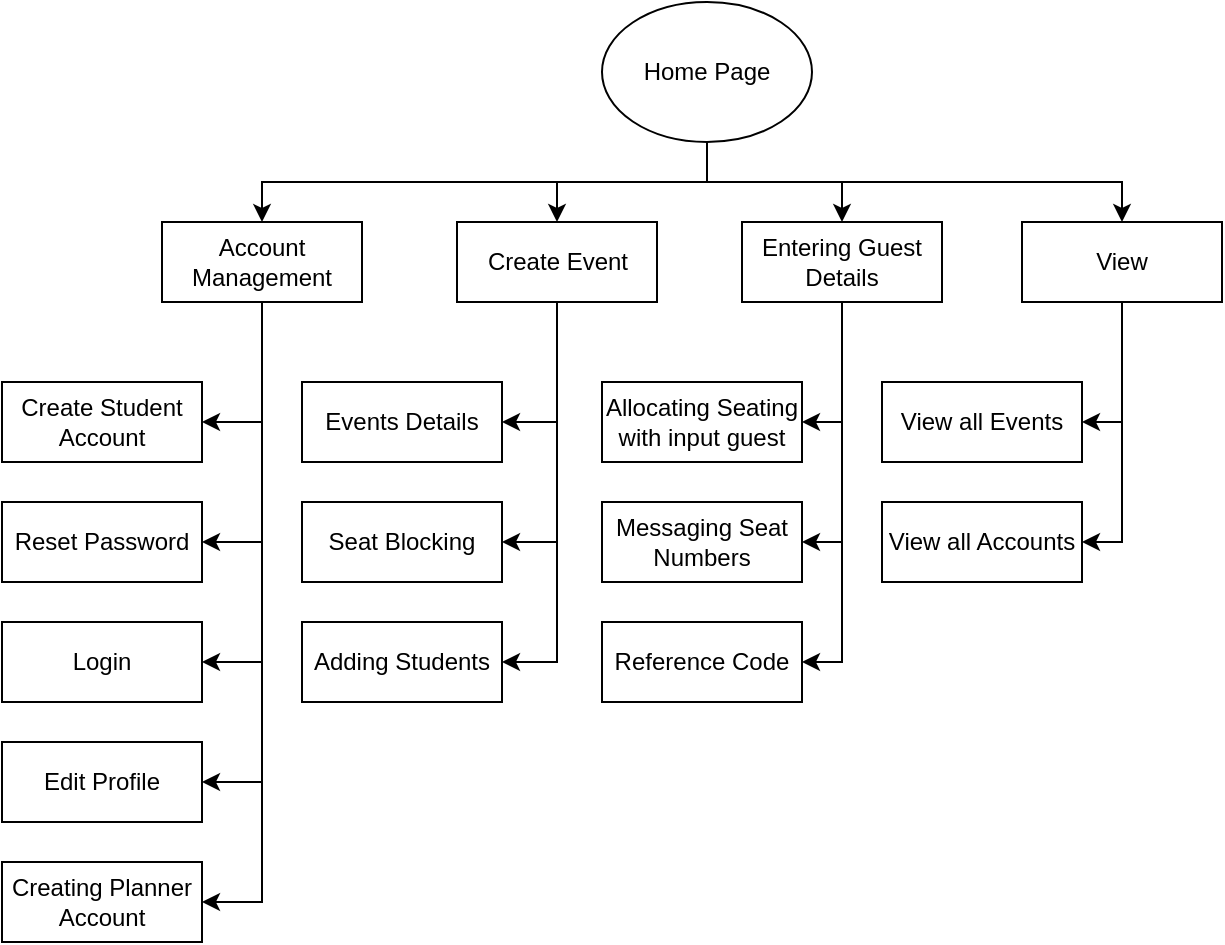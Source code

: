 <mxfile version="13.4.4" type="device"><diagram id="Z3fx-E389w5QU_1WTtYw" name="Page-1"><mxGraphModel dx="1209" dy="632" grid="1" gridSize="10" guides="1" tooltips="1" connect="1" arrows="1" fold="1" page="1" pageScale="1" pageWidth="850" pageHeight="1100" math="0" shadow="0"><root><mxCell id="0"/><mxCell id="1" parent="0"/><mxCell id="d5Bh62CrB6LrjUKkBQzR-26" style="edgeStyle=orthogonalEdgeStyle;rounded=0;orthogonalLoop=1;jettySize=auto;html=1;entryX=0.5;entryY=0;entryDx=0;entryDy=0;" edge="1" parent="1" source="d5Bh62CrB6LrjUKkBQzR-1" target="d5Bh62CrB6LrjUKkBQzR-3"><mxGeometry relative="1" as="geometry"/></mxCell><mxCell id="d5Bh62CrB6LrjUKkBQzR-29" style="edgeStyle=orthogonalEdgeStyle;rounded=0;orthogonalLoop=1;jettySize=auto;html=1;entryX=0.5;entryY=0;entryDx=0;entryDy=0;" edge="1" parent="1" source="d5Bh62CrB6LrjUKkBQzR-1" target="d5Bh62CrB6LrjUKkBQzR-2"><mxGeometry relative="1" as="geometry"><Array as="points"><mxPoint x="503" y="140"/><mxPoint x="280" y="140"/></Array></mxGeometry></mxCell><mxCell id="d5Bh62CrB6LrjUKkBQzR-38" style="edgeStyle=orthogonalEdgeStyle;rounded=0;orthogonalLoop=1;jettySize=auto;html=1;" edge="1" parent="1" source="d5Bh62CrB6LrjUKkBQzR-1" target="d5Bh62CrB6LrjUKkBQzR-32"><mxGeometry relative="1" as="geometry"><Array as="points"><mxPoint x="503" y="140"/><mxPoint x="710" y="140"/></Array></mxGeometry></mxCell><mxCell id="d5Bh62CrB6LrjUKkBQzR-39" style="edgeStyle=orthogonalEdgeStyle;rounded=0;orthogonalLoop=1;jettySize=auto;html=1;entryX=0.5;entryY=0;entryDx=0;entryDy=0;" edge="1" parent="1" source="d5Bh62CrB6LrjUKkBQzR-1" target="d5Bh62CrB6LrjUKkBQzR-4"><mxGeometry relative="1" as="geometry"/></mxCell><mxCell id="d5Bh62CrB6LrjUKkBQzR-1" value="Home Page" style="ellipse;whiteSpace=wrap;html=1;" vertex="1" parent="1"><mxGeometry x="450" y="50" width="105" height="70" as="geometry"/></mxCell><mxCell id="d5Bh62CrB6LrjUKkBQzR-10" style="edgeStyle=orthogonalEdgeStyle;rounded=0;orthogonalLoop=1;jettySize=auto;html=1;entryX=1;entryY=0.5;entryDx=0;entryDy=0;" edge="1" parent="1" source="d5Bh62CrB6LrjUKkBQzR-2" target="d5Bh62CrB6LrjUKkBQzR-8"><mxGeometry relative="1" as="geometry"/></mxCell><mxCell id="d5Bh62CrB6LrjUKkBQzR-11" style="edgeStyle=orthogonalEdgeStyle;rounded=0;orthogonalLoop=1;jettySize=auto;html=1;entryX=1;entryY=0.5;entryDx=0;entryDy=0;" edge="1" parent="1" source="d5Bh62CrB6LrjUKkBQzR-2" target="d5Bh62CrB6LrjUKkBQzR-7"><mxGeometry relative="1" as="geometry"/></mxCell><mxCell id="d5Bh62CrB6LrjUKkBQzR-12" style="edgeStyle=orthogonalEdgeStyle;rounded=0;orthogonalLoop=1;jettySize=auto;html=1;entryX=1;entryY=0.5;entryDx=0;entryDy=0;" edge="1" parent="1" source="d5Bh62CrB6LrjUKkBQzR-2" target="d5Bh62CrB6LrjUKkBQzR-6"><mxGeometry relative="1" as="geometry"/></mxCell><mxCell id="d5Bh62CrB6LrjUKkBQzR-13" style="edgeStyle=orthogonalEdgeStyle;rounded=0;orthogonalLoop=1;jettySize=auto;html=1;entryX=1;entryY=0.5;entryDx=0;entryDy=0;" edge="1" parent="1" source="d5Bh62CrB6LrjUKkBQzR-2" target="d5Bh62CrB6LrjUKkBQzR-9"><mxGeometry relative="1" as="geometry"/></mxCell><mxCell id="d5Bh62CrB6LrjUKkBQzR-35" style="edgeStyle=orthogonalEdgeStyle;rounded=0;orthogonalLoop=1;jettySize=auto;html=1;entryX=1;entryY=0.5;entryDx=0;entryDy=0;" edge="1" parent="1" source="d5Bh62CrB6LrjUKkBQzR-2" target="d5Bh62CrB6LrjUKkBQzR-31"><mxGeometry relative="1" as="geometry"/></mxCell><mxCell id="d5Bh62CrB6LrjUKkBQzR-2" value="Account Management" style="rounded=0;whiteSpace=wrap;html=1;" vertex="1" parent="1"><mxGeometry x="230" y="160" width="100" height="40" as="geometry"/></mxCell><mxCell id="d5Bh62CrB6LrjUKkBQzR-17" style="edgeStyle=orthogonalEdgeStyle;rounded=0;orthogonalLoop=1;jettySize=auto;html=1;entryX=1;entryY=0.5;entryDx=0;entryDy=0;" edge="1" parent="1" source="d5Bh62CrB6LrjUKkBQzR-3" target="d5Bh62CrB6LrjUKkBQzR-14"><mxGeometry relative="1" as="geometry"/></mxCell><mxCell id="d5Bh62CrB6LrjUKkBQzR-18" style="edgeStyle=orthogonalEdgeStyle;rounded=0;orthogonalLoop=1;jettySize=auto;html=1;entryX=1;entryY=0.5;entryDx=0;entryDy=0;" edge="1" parent="1" source="d5Bh62CrB6LrjUKkBQzR-3" target="d5Bh62CrB6LrjUKkBQzR-16"><mxGeometry relative="1" as="geometry"/></mxCell><mxCell id="d5Bh62CrB6LrjUKkBQzR-19" style="edgeStyle=orthogonalEdgeStyle;rounded=0;orthogonalLoop=1;jettySize=auto;html=1;entryX=1;entryY=0.5;entryDx=0;entryDy=0;" edge="1" parent="1" source="d5Bh62CrB6LrjUKkBQzR-3" target="d5Bh62CrB6LrjUKkBQzR-15"><mxGeometry relative="1" as="geometry"/></mxCell><mxCell id="d5Bh62CrB6LrjUKkBQzR-3" value="Create Event" style="rounded=0;whiteSpace=wrap;html=1;" vertex="1" parent="1"><mxGeometry x="377.5" y="160" width="100" height="40" as="geometry"/></mxCell><mxCell id="d5Bh62CrB6LrjUKkBQzR-23" style="edgeStyle=orthogonalEdgeStyle;rounded=0;orthogonalLoop=1;jettySize=auto;html=1;entryX=1;entryY=0.5;entryDx=0;entryDy=0;" edge="1" parent="1" source="d5Bh62CrB6LrjUKkBQzR-4" target="d5Bh62CrB6LrjUKkBQzR-20"><mxGeometry relative="1" as="geometry"/></mxCell><mxCell id="d5Bh62CrB6LrjUKkBQzR-24" style="edgeStyle=orthogonalEdgeStyle;rounded=0;orthogonalLoop=1;jettySize=auto;html=1;entryX=1;entryY=0.5;entryDx=0;entryDy=0;" edge="1" parent="1" source="d5Bh62CrB6LrjUKkBQzR-4" target="d5Bh62CrB6LrjUKkBQzR-21"><mxGeometry relative="1" as="geometry"/></mxCell><mxCell id="d5Bh62CrB6LrjUKkBQzR-25" style="edgeStyle=orthogonalEdgeStyle;rounded=0;orthogonalLoop=1;jettySize=auto;html=1;entryX=1;entryY=0.5;entryDx=0;entryDy=0;" edge="1" parent="1" source="d5Bh62CrB6LrjUKkBQzR-4" target="d5Bh62CrB6LrjUKkBQzR-22"><mxGeometry relative="1" as="geometry"/></mxCell><mxCell id="d5Bh62CrB6LrjUKkBQzR-4" value="Entering Guest Details" style="rounded=0;whiteSpace=wrap;html=1;" vertex="1" parent="1"><mxGeometry x="520" y="160" width="100" height="40" as="geometry"/></mxCell><mxCell id="d5Bh62CrB6LrjUKkBQzR-6" value="Login" style="rounded=0;whiteSpace=wrap;html=1;" vertex="1" parent="1"><mxGeometry x="150" y="360" width="100" height="40" as="geometry"/></mxCell><mxCell id="d5Bh62CrB6LrjUKkBQzR-7" value="Reset Password" style="rounded=0;whiteSpace=wrap;html=1;" vertex="1" parent="1"><mxGeometry x="150" y="300" width="100" height="40" as="geometry"/></mxCell><mxCell id="d5Bh62CrB6LrjUKkBQzR-8" value="Create Student Account" style="rounded=0;whiteSpace=wrap;html=1;" vertex="1" parent="1"><mxGeometry x="150" y="240" width="100" height="40" as="geometry"/></mxCell><mxCell id="d5Bh62CrB6LrjUKkBQzR-9" value="Edit Profile" style="rounded=0;whiteSpace=wrap;html=1;" vertex="1" parent="1"><mxGeometry x="150" y="420" width="100" height="40" as="geometry"/></mxCell><mxCell id="d5Bh62CrB6LrjUKkBQzR-14" value="Events Details" style="rounded=0;whiteSpace=wrap;html=1;" vertex="1" parent="1"><mxGeometry x="300" y="240" width="100" height="40" as="geometry"/></mxCell><mxCell id="d5Bh62CrB6LrjUKkBQzR-15" value="Adding Students" style="rounded=0;whiteSpace=wrap;html=1;" vertex="1" parent="1"><mxGeometry x="300" y="360" width="100" height="40" as="geometry"/></mxCell><mxCell id="d5Bh62CrB6LrjUKkBQzR-16" value="Seat Blocking" style="rounded=0;whiteSpace=wrap;html=1;" vertex="1" parent="1"><mxGeometry x="300" y="300" width="100" height="40" as="geometry"/></mxCell><mxCell id="d5Bh62CrB6LrjUKkBQzR-20" value="Allocating Seating with input guest" style="rounded=0;whiteSpace=wrap;html=1;" vertex="1" parent="1"><mxGeometry x="450" y="240" width="100" height="40" as="geometry"/></mxCell><mxCell id="d5Bh62CrB6LrjUKkBQzR-21" value="Messaging Seat Numbers" style="rounded=0;whiteSpace=wrap;html=1;" vertex="1" parent="1"><mxGeometry x="450" y="300" width="100" height="40" as="geometry"/></mxCell><mxCell id="d5Bh62CrB6LrjUKkBQzR-22" value="Reference Code" style="rounded=0;whiteSpace=wrap;html=1;" vertex="1" parent="1"><mxGeometry x="450" y="360" width="100" height="40" as="geometry"/></mxCell><mxCell id="d5Bh62CrB6LrjUKkBQzR-31" value="Creating Planner Account" style="rounded=0;whiteSpace=wrap;html=1;" vertex="1" parent="1"><mxGeometry x="150" y="480" width="100" height="40" as="geometry"/></mxCell><mxCell id="d5Bh62CrB6LrjUKkBQzR-36" style="edgeStyle=orthogonalEdgeStyle;rounded=0;orthogonalLoop=1;jettySize=auto;html=1;entryX=1;entryY=0.5;entryDx=0;entryDy=0;" edge="1" parent="1" source="d5Bh62CrB6LrjUKkBQzR-32" target="d5Bh62CrB6LrjUKkBQzR-33"><mxGeometry relative="1" as="geometry"/></mxCell><mxCell id="d5Bh62CrB6LrjUKkBQzR-37" style="edgeStyle=orthogonalEdgeStyle;rounded=0;orthogonalLoop=1;jettySize=auto;html=1;entryX=1;entryY=0.5;entryDx=0;entryDy=0;" edge="1" parent="1" source="d5Bh62CrB6LrjUKkBQzR-32" target="d5Bh62CrB6LrjUKkBQzR-34"><mxGeometry relative="1" as="geometry"/></mxCell><mxCell id="d5Bh62CrB6LrjUKkBQzR-32" value="View" style="rounded=0;whiteSpace=wrap;html=1;" vertex="1" parent="1"><mxGeometry x="660" y="160" width="100" height="40" as="geometry"/></mxCell><mxCell id="d5Bh62CrB6LrjUKkBQzR-33" value="View all Events&lt;span style=&quot;color: rgba(0 , 0 , 0 , 0) ; font-family: monospace ; font-size: 0px&quot;&gt;%3CmxGraphModel%3E%3Croot%3E%3CmxCell%20id%3D%220%22%2F%3E%3CmxCell%20id%3D%221%22%20parent%3D%220%22%2F%3E%3CmxCell%20id%3D%222%22%20value%3D%22Allocating%20Seating%20with%20input%20guest%22%20style%3D%22rounded%3D0%3BwhiteSpace%3Dwrap%3Bhtml%3D1%3B%22%20vertex%3D%221%22%20parent%3D%221%22%3E%3CmxGeometry%20x%3D%22450%22%20y%3D%22240%22%20width%3D%22100%22%20height%3D%2240%22%20as%3D%22geometry%22%2F%3E%3C%2FmxCell%3E%3C%2Froot%3E%3C%2FmxGraphModel%3E&lt;/span&gt;" style="rounded=0;whiteSpace=wrap;html=1;" vertex="1" parent="1"><mxGeometry x="590" y="240" width="100" height="40" as="geometry"/></mxCell><mxCell id="d5Bh62CrB6LrjUKkBQzR-34" value="View all Accounts" style="rounded=0;whiteSpace=wrap;html=1;" vertex="1" parent="1"><mxGeometry x="590" y="300" width="100" height="40" as="geometry"/></mxCell></root></mxGraphModel></diagram></mxfile>